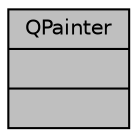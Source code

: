 digraph "QPainter"
{
 // LATEX_PDF_SIZE
  edge [fontname="Helvetica",fontsize="10",labelfontname="Helvetica",labelfontsize="10"];
  node [fontname="Helvetica",fontsize="10",shape=record];
  Node1 [label="{QPainter\n||}",height=0.2,width=0.4,color="black", fillcolor="grey75", style="filled", fontcolor="black",tooltip=" "];
}
